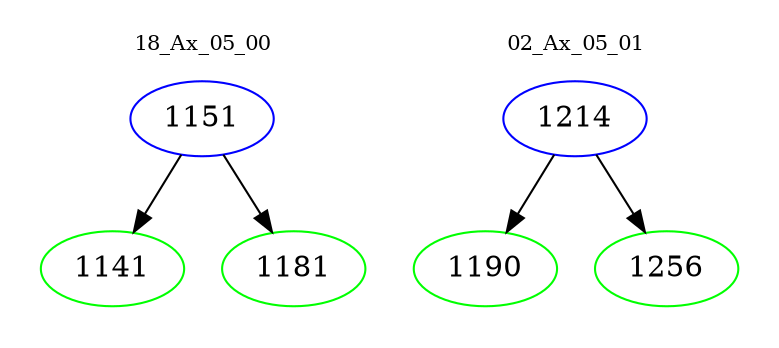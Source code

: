 digraph{
subgraph cluster_0 {
color = white
label = "18_Ax_05_00";
fontsize=10;
T0_1151 [label="1151", color="blue"]
T0_1151 -> T0_1141 [color="black"]
T0_1141 [label="1141", color="green"]
T0_1151 -> T0_1181 [color="black"]
T0_1181 [label="1181", color="green"]
}
subgraph cluster_1 {
color = white
label = "02_Ax_05_01";
fontsize=10;
T1_1214 [label="1214", color="blue"]
T1_1214 -> T1_1190 [color="black"]
T1_1190 [label="1190", color="green"]
T1_1214 -> T1_1256 [color="black"]
T1_1256 [label="1256", color="green"]
}
}
